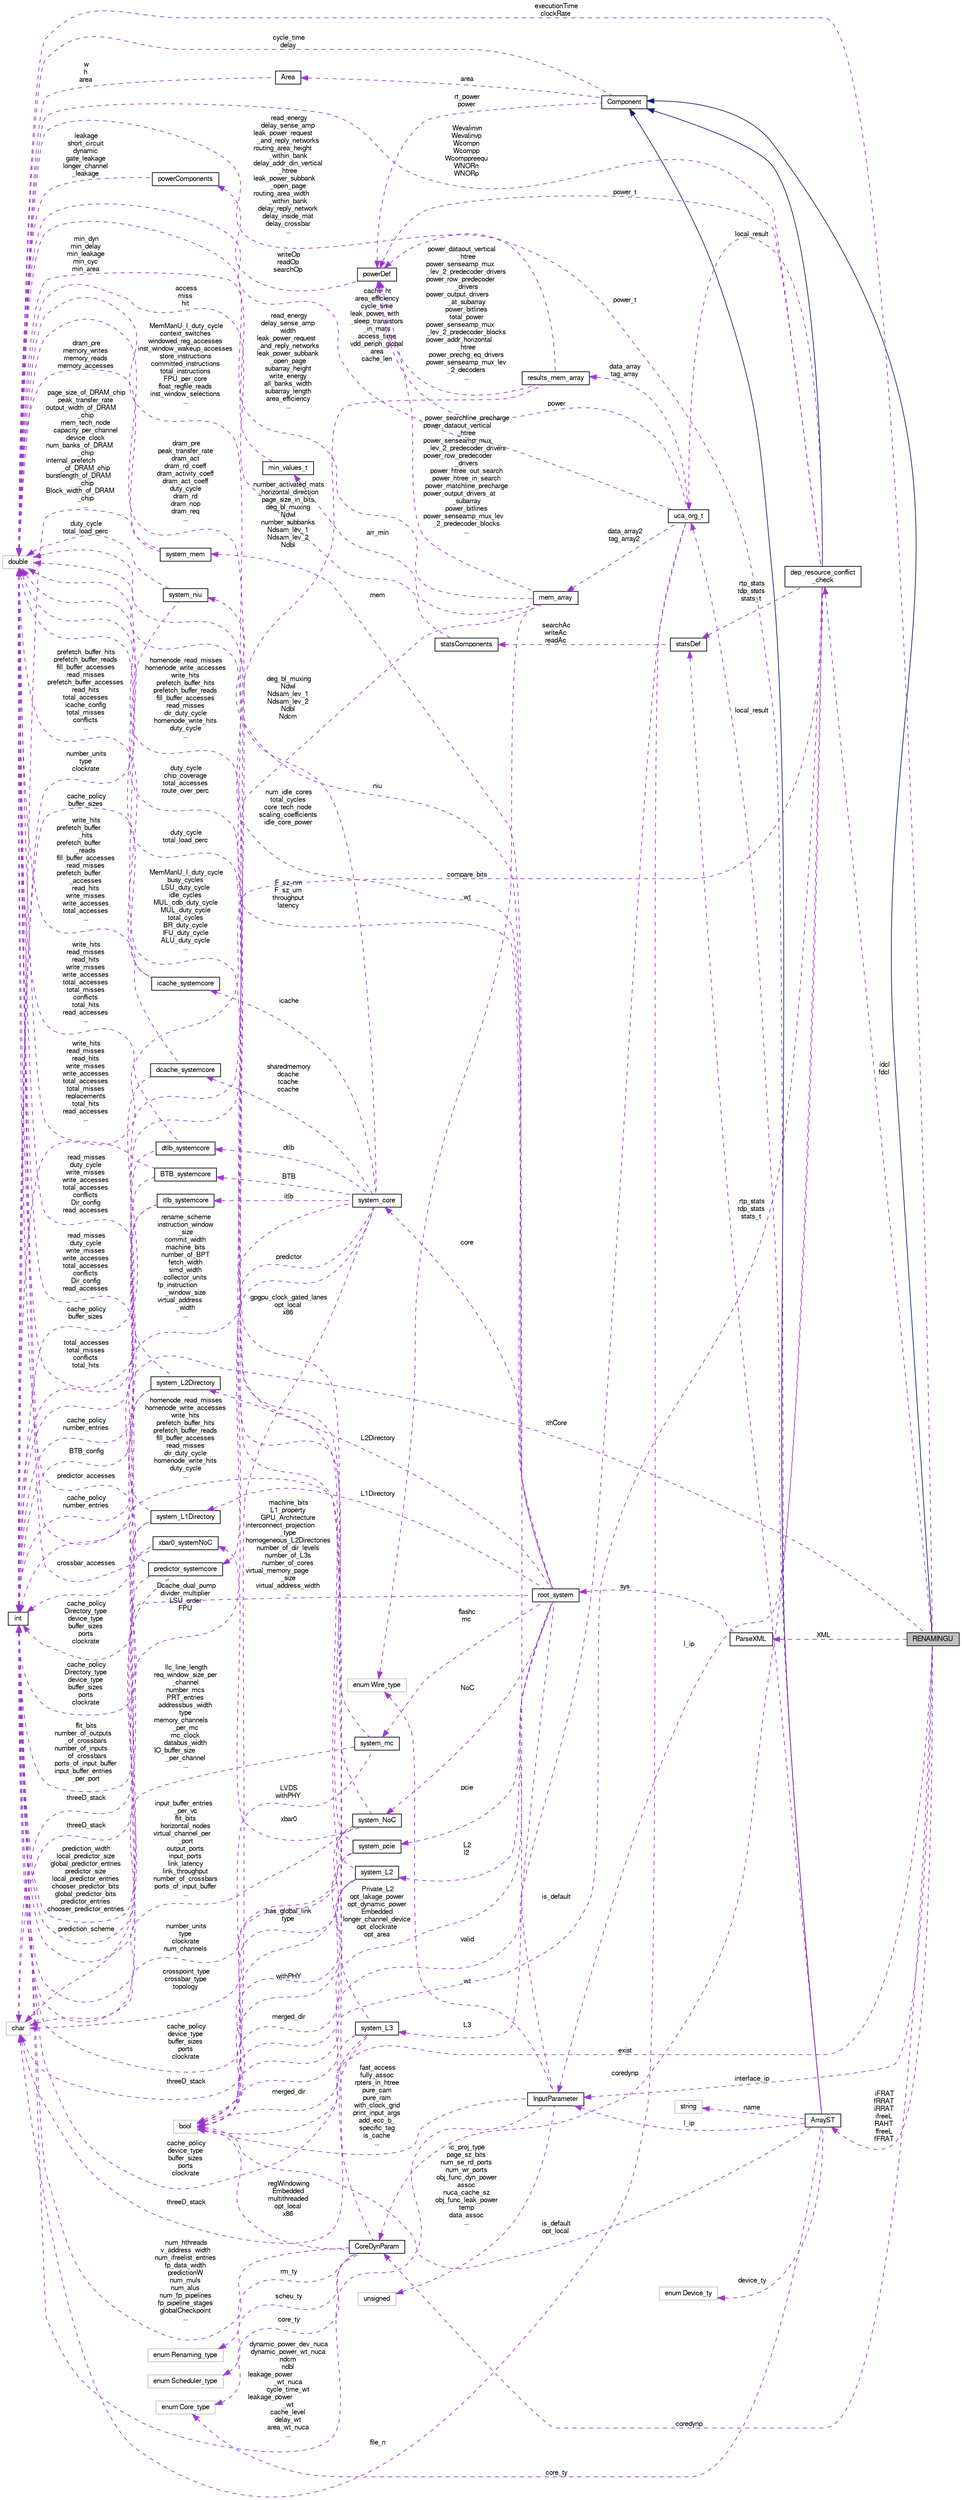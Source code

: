 digraph "RENAMINGU"
{
  bgcolor="transparent";
  edge [fontname="FreeSans",fontsize="10",labelfontname="FreeSans",labelfontsize="10"];
  node [fontname="FreeSans",fontsize="10",shape=record];
  rankdir="LR";
  Node2 [label="RENAMINGU",height=0.2,width=0.4,color="black", fillcolor="grey75", style="filled", fontcolor="black"];
  Node3 -> Node2 [dir="back",color="midnightblue",fontsize="10",style="solid",fontname="FreeSans"];
  Node3 [label="Component",height=0.2,width=0.4,color="black",URL="$classComponent.html"];
  Node4 -> Node3 [dir="back",color="darkorchid3",fontsize="10",style="dashed",label=" cycle_time\ndelay" ,fontname="FreeSans"];
  Node4 [label="double",height=0.2,width=0.4,color="grey75"];
  Node5 -> Node3 [dir="back",color="darkorchid3",fontsize="10",style="dashed",label=" rt_power\npower" ,fontname="FreeSans"];
  Node5 [label="powerDef",height=0.2,width=0.4,color="black",URL="$classpowerDef.html"];
  Node6 -> Node5 [dir="back",color="darkorchid3",fontsize="10",style="dashed",label=" writeOp\nreadOp\nsearchOp" ,fontname="FreeSans"];
  Node6 [label="powerComponents",height=0.2,width=0.4,color="black",URL="$classpowerComponents.html"];
  Node4 -> Node6 [dir="back",color="darkorchid3",fontsize="10",style="dashed",label=" leakage\nshort_circuit\ndynamic\ngate_leakage\nlonger_channel\l_leakage" ,fontname="FreeSans"];
  Node7 -> Node3 [dir="back",color="darkorchid3",fontsize="10",style="dashed",label=" area" ,fontname="FreeSans"];
  Node7 [label="Area",height=0.2,width=0.4,color="black",URL="$classArea.html"];
  Node4 -> Node7 [dir="back",color="darkorchid3",fontsize="10",style="dashed",label=" w\nh\narea" ,fontname="FreeSans"];
  Node4 -> Node2 [dir="back",color="darkorchid3",fontsize="10",style="dashed",label=" executionTime\nclockRate" ,fontname="FreeSans"];
  Node8 -> Node2 [dir="back",color="darkorchid3",fontsize="10",style="dashed",label=" iFRAT\nfRRAT\niRRAT\nifreeL\nRAHT\nffreeL\nfFRAT" ,fontname="FreeSans"];
  Node8 [label="ArrayST",height=0.2,width=0.4,color="black",URL="$classArrayST.html"];
  Node3 -> Node8 [dir="back",color="midnightblue",fontsize="10",style="solid",fontname="FreeSans"];
  Node9 -> Node8 [dir="back",color="darkorchid3",fontsize="10",style="dashed",label=" device_ty" ,fontname="FreeSans"];
  Node9 [label="enum Device_ty",height=0.2,width=0.4,color="grey75"];
  Node5 -> Node8 [dir="back",color="darkorchid3",fontsize="10",style="dashed",label=" power_t" ,fontname="FreeSans"];
  Node10 -> Node8 [dir="back",color="darkorchid3",fontsize="10",style="dashed",label=" local_result" ,fontname="FreeSans"];
  Node10 [label="uca_org_t",height=0.2,width=0.4,color="black",URL="$classuca__org__t.html"];
  Node4 -> Node10 [dir="back",color="darkorchid3",fontsize="10",style="dashed",label=" cache_ht\narea_efficiency\ncycle_time\nleak_power_with\l_sleep_transistors\l_in_mats\naccess_time\nvdd_periph_global\narea\ncache_len" ,fontname="FreeSans"];
  Node11 -> Node10 [dir="back",color="darkorchid3",fontsize="10",style="dashed",label=" file_n" ,fontname="FreeSans"];
  Node11 [label="char",height=0.2,width=0.4,color="grey75"];
  Node5 -> Node10 [dir="back",color="darkorchid3",fontsize="10",style="dashed",label=" power" ,fontname="FreeSans"];
  Node12 -> Node10 [dir="back",color="darkorchid3",fontsize="10",style="dashed",label=" data_array2\ntag_array2" ,fontname="FreeSans"];
  Node12 [label="mem_array",height=0.2,width=0.4,color="black",URL="$classmem__array.html"];
  Node4 -> Node12 [dir="back",color="darkorchid3",fontsize="10",style="dashed",label=" read_energy\ndelay_sense_amp\nwidth\nleak_power_request\l_and_reply_networks\nleak_power_subbank\l_open_page\nsubarray_height\nwrite_energy\nall_banks_width\nsubarray_length\narea_efficiency\n..." ,fontname="FreeSans"];
  Node13 -> Node12 [dir="back",color="darkorchid3",fontsize="10",style="dashed",label=" arr_min" ,fontname="FreeSans"];
  Node13 [label="min_values_t",height=0.2,width=0.4,color="black",URL="$classmin__values__t.html"];
  Node4 -> Node13 [dir="back",color="darkorchid3",fontsize="10",style="dashed",label=" min_dyn\nmin_delay\nmin_leakage\nmin_cyc\nmin_area" ,fontname="FreeSans"];
  Node5 -> Node12 [dir="back",color="darkorchid3",fontsize="10",style="dashed",label=" power_searchline_precharge\npower_dataout_vertical\l_htree\npower_senseamp_mux\l_lev_2_predecoder_drivers\npower_row_predecoder\l_drivers\npower_htree_out_search\npower_htree_in_search\npower_matchline_precharge\npower_output_drivers_at\l_subarray\npower_bitlines\npower_senseamp_mux_lev\l_2_predecoder_blocks\n..." ,fontname="FreeSans"];
  Node14 -> Node12 [dir="back",color="darkorchid3",fontsize="10",style="dashed",label=" deg_bl_muxing\nNdwl\nNdsam_lev_1\nNdsam_lev_2\nNdbl\nNdcm" ,fontname="FreeSans"];
  Node14 [label="int",height=0.2,width=0.4,color="black",URL="$classint.html"];
  Node15 -> Node12 [dir="back",color="darkorchid3",fontsize="10",style="dashed",label=" wt" ,fontname="FreeSans"];
  Node15 [label="enum Wire_type",height=0.2,width=0.4,color="grey75"];
  Node16 -> Node10 [dir="back",color="darkorchid3",fontsize="10",style="dashed",label=" data_array\ntag_array" ,fontname="FreeSans"];
  Node16 [label="results_mem_array",height=0.2,width=0.4,color="black",URL="$structresults__mem__array.html"];
  Node4 -> Node16 [dir="back",color="darkorchid3",fontsize="10",style="dashed",label=" read_energy\ndelay_sense_amp\nleak_power_request\l_and_reply_networks\nrouting_area_height\l_within_bank\ndelay_addr_din_vertical\l_htree\nleak_power_subbank\l_open_page\nrouting_area_width\l_within_bank\ndelay_reply_network\ndelay_inside_mat\ndelay_crossbar\n..." ,fontname="FreeSans"];
  Node5 -> Node16 [dir="back",color="darkorchid3",fontsize="10",style="dashed",label=" power_dataout_vertical\l_htree\npower_senseamp_mux\l_lev_2_predecoder_drivers\npower_row_predecoder\l_drivers\npower_output_drivers\l_at_subarray\npower_bitlines\ntotal_power\npower_senseamp_mux\l_lev_2_predecoder_blocks\npower_addr_horizontal\l_htree\npower_prechg_eq_drivers\npower_senseamp_mux_lev\l_2_decoders\n..." ,fontname="FreeSans"];
  Node14 -> Node16 [dir="back",color="darkorchid3",fontsize="10",style="dashed",label=" number_activated_mats\l_horizontal_direction\npage_size_in_bits\ndeg_bl_muxing\nNdwl\nnumber_subbanks\nNdsam_lev_1\nNdsam_lev_2\nNdbl" ,fontname="FreeSans"];
  Node17 -> Node10 [dir="back",color="darkorchid3",fontsize="10",style="dashed",label=" valid" ,fontname="FreeSans"];
  Node17 [label="bool",height=0.2,width=0.4,color="grey75"];
  Node18 -> Node8 [dir="back",color="darkorchid3",fontsize="10",style="dashed",label=" rtp_stats\ntdp_stats\nstats_t" ,fontname="FreeSans"];
  Node18 [label="statsDef",height=0.2,width=0.4,color="black",URL="$classstatsDef.html"];
  Node19 -> Node18 [dir="back",color="darkorchid3",fontsize="10",style="dashed",label=" searchAc\nwriteAc\nreadAc" ,fontname="FreeSans"];
  Node19 [label="statsComponents",height=0.2,width=0.4,color="black",URL="$classstatsComponents.html"];
  Node4 -> Node19 [dir="back",color="darkorchid3",fontsize="10",style="dashed",label=" access\nmiss\nhit" ,fontname="FreeSans"];
  Node17 -> Node8 [dir="back",color="darkorchid3",fontsize="10",style="dashed",label=" is_default\nopt_local" ,fontname="FreeSans"];
  Node20 -> Node8 [dir="back",color="darkorchid3",fontsize="10",style="dashed",label=" name" ,fontname="FreeSans"];
  Node20 [label="string",height=0.2,width=0.4,color="grey75"];
  Node21 -> Node8 [dir="back",color="darkorchid3",fontsize="10",style="dashed",label=" l_ip" ,fontname="FreeSans"];
  Node21 [label="InputParameter",height=0.2,width=0.4,color="black",URL="$classInputParameter.html"];
  Node4 -> Node21 [dir="back",color="darkorchid3",fontsize="10",style="dashed",label=" F_sz_nm\nF_sz_um\nthroughput\nlatency" ,fontname="FreeSans"];
  Node14 -> Node21 [dir="back",color="darkorchid3",fontsize="10",style="dashed",label=" dynamic_power_dev_nuca\ndynamic_power_wt_nuca\nndcm\nndbl\nleakage_power\l_wt_nuca\ncycle_time_wt\nleakage_power\l_wt\ncache_level\ndelay_wt\narea_wt_nuca\n..." ,fontname="FreeSans"];
  Node17 -> Node21 [dir="back",color="darkorchid3",fontsize="10",style="dashed",label=" fast_access\nfully_assoc\nrpters_in_htree\npure_cam\npure_ram\nwith_clock_grid\nprint_input_args\nadd_ecc_b_\nspecific_tag\nis_cache\n..." ,fontname="FreeSans"];
  Node15 -> Node21 [dir="back",color="darkorchid3",fontsize="10",style="dashed",label=" wt" ,fontname="FreeSans"];
  Node22 -> Node21 [dir="back",color="darkorchid3",fontsize="10",style="dashed",label=" ic_proj_type\npage_sz_bits\nnum_se_rd_ports\nnum_wr_ports\nobj_func_dyn_power\nassoc\nnuca_cache_sz\nobj_func_leak_power\ntemp\ndata_assoc\n..." ,fontname="FreeSans"];
  Node22 [label="unsigned",height=0.2,width=0.4,color="grey75"];
  Node23 -> Node8 [dir="back",color="darkorchid3",fontsize="10",style="dashed",label=" core_ty" ,fontname="FreeSans"];
  Node23 [label="enum Core_type",height=0.2,width=0.4,color="grey75"];
  Node24 -> Node2 [dir="back",color="darkorchid3",fontsize="10",style="dashed",label=" coredynp" ,fontname="FreeSans"];
  Node24 [label="CoreDynParam",height=0.2,width=0.4,color="black",URL="$classCoreDynParam.html"];
  Node4 -> Node24 [dir="back",color="darkorchid3",fontsize="10",style="dashed",label=" MemManU_I_duty_cycle\nbusy_cycles\nLSU_duty_cycle\nidle_cycles\nMUL_cdb_duty_cycle\nMUL_duty_cycle\ntotal_cycles\nBR_duty_cycle\nIFU_duty_cycle\nALU_duty_cycle\n..." ,fontname="FreeSans"];
  Node14 -> Node24 [dir="back",color="darkorchid3",fontsize="10",style="dashed",label=" num_hthreads\nv_address_width\nnum_ifreelist_entries\nfp_data_width\npredictionW\nnum_muls\nnum_alus\nnum_fp_pipelines\nfp_pipeline_stages\nglobalCheckpoint\n..." ,fontname="FreeSans"];
  Node25 -> Node24 [dir="back",color="darkorchid3",fontsize="10",style="dashed",label=" rm_ty" ,fontname="FreeSans"];
  Node25 [label="enum Renaming_type",height=0.2,width=0.4,color="grey75"];
  Node17 -> Node24 [dir="back",color="darkorchid3",fontsize="10",style="dashed",label=" regWindowing\nEmbedded\nmultithreaded\nopt_local\nx86" ,fontname="FreeSans"];
  Node26 -> Node24 [dir="back",color="darkorchid3",fontsize="10",style="dashed",label=" scheu_ty" ,fontname="FreeSans"];
  Node26 [label="enum Scheduler_type",height=0.2,width=0.4,color="grey75"];
  Node23 -> Node24 [dir="back",color="darkorchid3",fontsize="10",style="dashed",label=" core_ty" ,fontname="FreeSans"];
  Node14 -> Node2 [dir="back",color="darkorchid3",fontsize="10",style="dashed",label=" ithCore" ,fontname="FreeSans"];
  Node17 -> Node2 [dir="back",color="darkorchid3",fontsize="10",style="dashed",label=" exist" ,fontname="FreeSans"];
  Node21 -> Node2 [dir="back",color="darkorchid3",fontsize="10",style="dashed",label=" interface_ip" ,fontname="FreeSans"];
  Node27 -> Node2 [dir="back",color="darkorchid3",fontsize="10",style="dashed",label=" XML" ,fontname="FreeSans"];
  Node27 [label="ParseXML",height=0.2,width=0.4,color="black",URL="$classParseXML.html"];
  Node28 -> Node27 [dir="back",color="darkorchid3",fontsize="10",style="dashed",label=" sys" ,fontname="FreeSans"];
  Node28 [label="root_system",height=0.2,width=0.4,color="black",URL="$structroot__system.html"];
  Node29 -> Node28 [dir="back",color="darkorchid3",fontsize="10",style="dashed",label=" L2\nl2" ,fontname="FreeSans"];
  Node29 [label="system_L2",height=0.2,width=0.4,color="black",URL="$structsystem__L2.html"];
  Node4 -> Node29 [dir="back",color="darkorchid3",fontsize="10",style="dashed",label=" homenode_read_misses\nhomenode_write_accesses\nwrite_hits\nprefetch_buffer_hits\nprefetch_buffer_reads\nfill_buffer_accesses\nread_misses\ndir_duty_cycle\nhomenode_write_hits\nduty_cycle\n..." ,fontname="FreeSans"];
  Node11 -> Node29 [dir="back",color="darkorchid3",fontsize="10",style="dashed",label=" threeD_stack" ,fontname="FreeSans"];
  Node14 -> Node29 [dir="back",color="darkorchid3",fontsize="10",style="dashed",label=" cache_policy\ndevice_type\nbuffer_sizes\nports\nclockrate" ,fontname="FreeSans"];
  Node17 -> Node29 [dir="back",color="darkorchid3",fontsize="10",style="dashed",label=" merged_dir" ,fontname="FreeSans"];
  Node30 -> Node28 [dir="back",color="darkorchid3",fontsize="10",style="dashed",label=" L3" ,fontname="FreeSans"];
  Node30 [label="system_L3",height=0.2,width=0.4,color="black",URL="$structsystem__L3.html"];
  Node4 -> Node30 [dir="back",color="darkorchid3",fontsize="10",style="dashed",label=" homenode_read_misses\nhomenode_write_accesses\nwrite_hits\nprefetch_buffer_hits\nprefetch_buffer_reads\nfill_buffer_accesses\nread_misses\ndir_duty_cycle\nhomenode_write_hits\nduty_cycle\n..." ,fontname="FreeSans"];
  Node11 -> Node30 [dir="back",color="darkorchid3",fontsize="10",style="dashed",label=" threeD_stack" ,fontname="FreeSans"];
  Node14 -> Node30 [dir="back",color="darkorchid3",fontsize="10",style="dashed",label=" cache_policy\ndevice_type\nbuffer_sizes\nports\nclockrate" ,fontname="FreeSans"];
  Node17 -> Node30 [dir="back",color="darkorchid3",fontsize="10",style="dashed",label=" merged_dir" ,fontname="FreeSans"];
  Node4 -> Node28 [dir="back",color="darkorchid3",fontsize="10",style="dashed",label=" num_idle_cores\ntotal_cycles\ncore_tech_node\nscaling_coefficients\nidle_core_power" ,fontname="FreeSans"];
  Node31 -> Node28 [dir="back",color="darkorchid3",fontsize="10",style="dashed",label=" L2Directory" ,fontname="FreeSans"];
  Node31 [label="system_L2Directory",height=0.2,width=0.4,color="black",URL="$structsystem__L2Directory.html"];
  Node4 -> Node31 [dir="back",color="darkorchid3",fontsize="10",style="dashed",label=" read_misses\nduty_cycle\nwrite_misses\nwrite_accesses\ntotal_accesses\nconflicts\nDir_config\nread_accesses" ,fontname="FreeSans"];
  Node11 -> Node31 [dir="back",color="darkorchid3",fontsize="10",style="dashed",label=" threeD_stack" ,fontname="FreeSans"];
  Node14 -> Node31 [dir="back",color="darkorchid3",fontsize="10",style="dashed",label=" cache_policy\nDirectory_type\ndevice_type\nbuffer_sizes\nports\nclockrate" ,fontname="FreeSans"];
  Node32 -> Node28 [dir="back",color="darkorchid3",fontsize="10",style="dashed",label=" flashc\nmc" ,fontname="FreeSans"];
  Node32 [label="system_mc",height=0.2,width=0.4,color="black",URL="$structsystem__mc.html"];
  Node4 -> Node32 [dir="back",color="darkorchid3",fontsize="10",style="dashed",label=" dram_pre\npeak_transfer_rate\ndram_act\ndram_rd_coeff\ndram_activity_coeff\ndram_act_coeff\nduty_cycle\ndram_rd\ndram_nop\ndram_req\n..." ,fontname="FreeSans"];
  Node14 -> Node32 [dir="back",color="darkorchid3",fontsize="10",style="dashed",label=" llc_line_length\nreq_window_size_per\l_channel\nnumber_mcs\nPRT_entries\naddressbus_width\ntype\nmemory_channels\l_per_mc\nmc_clock\ndatabus_width\nIO_buffer_size\l_per_channel\n..." ,fontname="FreeSans"];
  Node17 -> Node32 [dir="back",color="darkorchid3",fontsize="10",style="dashed",label=" LVDS\nwithPHY" ,fontname="FreeSans"];
  Node33 -> Node28 [dir="back",color="darkorchid3",fontsize="10",style="dashed",label=" mem" ,fontname="FreeSans"];
  Node33 [label="system_mem",height=0.2,width=0.4,color="black",URL="$structsystem__mem.html"];
  Node4 -> Node33 [dir="back",color="darkorchid3",fontsize="10",style="dashed",label=" dram_pre\nmemory_writes\nmemory_reads\nmemory_accesses" ,fontname="FreeSans"];
  Node14 -> Node33 [dir="back",color="darkorchid3",fontsize="10",style="dashed",label=" page_size_of_DRAM_chip\npeak_transfer_rate\noutput_width_of_DRAM\l_chip\nmem_tech_node\ncapacity_per_channel\ndevice_clock\nnum_banks_of_DRAM\l_chip\ninternal_prefetch\l_of_DRAM_chip\nburstlength_of_DRAM\l_chip\nBlock_width_of_DRAM\l_chip\n..." ,fontname="FreeSans"];
  Node34 -> Node28 [dir="back",color="darkorchid3",fontsize="10",style="dashed",label=" L1Directory" ,fontname="FreeSans"];
  Node34 [label="system_L1Directory",height=0.2,width=0.4,color="black",URL="$structsystem__L1Directory.html"];
  Node4 -> Node34 [dir="back",color="darkorchid3",fontsize="10",style="dashed",label=" read_misses\nduty_cycle\nwrite_misses\nwrite_accesses\ntotal_accesses\nconflicts\nDir_config\nread_accesses" ,fontname="FreeSans"];
  Node11 -> Node34 [dir="back",color="darkorchid3",fontsize="10",style="dashed",label=" threeD_stack" ,fontname="FreeSans"];
  Node14 -> Node34 [dir="back",color="darkorchid3",fontsize="10",style="dashed",label=" cache_policy\nDirectory_type\ndevice_type\nbuffer_sizes\nports\nclockrate" ,fontname="FreeSans"];
  Node35 -> Node28 [dir="back",color="darkorchid3",fontsize="10",style="dashed",label=" niu" ,fontname="FreeSans"];
  Node35 [label="system_niu",height=0.2,width=0.4,color="black",URL="$structsystem__niu.html"];
  Node4 -> Node35 [dir="back",color="darkorchid3",fontsize="10",style="dashed",label=" duty_cycle\ntotal_load_perc" ,fontname="FreeSans"];
  Node14 -> Node35 [dir="back",color="darkorchid3",fontsize="10",style="dashed",label=" number_units\ntype\nclockrate" ,fontname="FreeSans"];
  Node36 -> Node28 [dir="back",color="darkorchid3",fontsize="10",style="dashed",label=" core" ,fontname="FreeSans"];
  Node36 [label="system_core",height=0.2,width=0.4,color="black",URL="$structsystem__core.html"];
  Node37 -> Node36 [dir="back",color="darkorchid3",fontsize="10",style="dashed",label=" predictor" ,fontname="FreeSans"];
  Node37 [label="predictor_systemcore",height=0.2,width=0.4,color="black",URL="$structpredictor__systemcore.html"];
  Node4 -> Node37 [dir="back",color="darkorchid3",fontsize="10",style="dashed",label=" predictor_accesses" ,fontname="FreeSans"];
  Node11 -> Node37 [dir="back",color="darkorchid3",fontsize="10",style="dashed",label=" prediction_scheme" ,fontname="FreeSans"];
  Node14 -> Node37 [dir="back",color="darkorchid3",fontsize="10",style="dashed",label=" prediction_width\nlocal_predictor_size\nglobal_predictor_entries\npredictor_size\nlocal_predictor_entries\nchooser_predictor_bits\nglobal_predictor_bits\npredictor_entries\nchooser_predictor_entries" ,fontname="FreeSans"];
  Node38 -> Node36 [dir="back",color="darkorchid3",fontsize="10",style="dashed",label=" BTB" ,fontname="FreeSans"];
  Node38 [label="BTB_systemcore",height=0.2,width=0.4,color="black",URL="$structBTB__systemcore.html"];
  Node4 -> Node38 [dir="back",color="darkorchid3",fontsize="10",style="dashed",label=" write_hits\nread_misses\nread_hits\nwrite_misses\nwrite_accesses\ntotal_accesses\ntotal_misses\nreplacements\ntotal_hits\nread_accesses\n..." ,fontname="FreeSans"];
  Node14 -> Node38 [dir="back",color="darkorchid3",fontsize="10",style="dashed",label=" BTB_config" ,fontname="FreeSans"];
  Node4 -> Node36 [dir="back",color="darkorchid3",fontsize="10",style="dashed",label=" MemManU_I_duty_cycle\ncontext_switches\nwindowed_reg_accesses\ninst_window_wakeup_accesses\nstore_instructions\ncommitted_instructions\ntotal_instructions\nFPU_per_core\nfloat_regfile_reads\ninst_window_selections\n..." ,fontname="FreeSans"];
  Node39 -> Node36 [dir="back",color="darkorchid3",fontsize="10",style="dashed",label=" itlb" ,fontname="FreeSans"];
  Node39 [label="itlb_systemcore",height=0.2,width=0.4,color="black",URL="$structitlb__systemcore.html"];
  Node4 -> Node39 [dir="back",color="darkorchid3",fontsize="10",style="dashed",label=" total_accesses\ntotal_misses\nconflicts\ntotal_hits" ,fontname="FreeSans"];
  Node14 -> Node39 [dir="back",color="darkorchid3",fontsize="10",style="dashed",label=" cache_policy\nnumber_entries" ,fontname="FreeSans"];
  Node40 -> Node36 [dir="back",color="darkorchid3",fontsize="10",style="dashed",label=" icache" ,fontname="FreeSans"];
  Node40 [label="icache_systemcore",height=0.2,width=0.4,color="black",URL="$structicache__systemcore.html"];
  Node4 -> Node40 [dir="back",color="darkorchid3",fontsize="10",style="dashed",label=" prefetch_buffer_hits\nprefetch_buffer_reads\nfill_buffer_accesses\nread_misses\nprefetch_buffer_accesses\nread_hits\ntotal_accesses\nicache_config\ntotal_misses\nconflicts\n..." ,fontname="FreeSans"];
  Node14 -> Node40 [dir="back",color="darkorchid3",fontsize="10",style="dashed",label=" cache_policy\nbuffer_sizes" ,fontname="FreeSans"];
  Node11 -> Node36 [dir="back",color="darkorchid3",fontsize="10",style="dashed",label=" Dcache_dual_pump\ndivider_multiplier\nLSU_order\nFPU" ,fontname="FreeSans"];
  Node14 -> Node36 [dir="back",color="darkorchid3",fontsize="10",style="dashed",label=" rename_scheme\ninstruction_window\l_size\ncommit_width\nmachine_bits\nnumber_of_BPT\nfetch_width\nsimd_width\ncollector_units\nfp_instruction\l_window_size\nvirtual_address\l_width\n..." ,fontname="FreeSans"];
  Node41 -> Node36 [dir="back",color="darkorchid3",fontsize="10",style="dashed",label=" sharedmemory\ndcache\ntcache\nccache" ,fontname="FreeSans"];
  Node41 [label="dcache_systemcore",height=0.2,width=0.4,color="black",URL="$structdcache__systemcore.html"];
  Node4 -> Node41 [dir="back",color="darkorchid3",fontsize="10",style="dashed",label=" write_hits\nprefetch_buffer\l_hits\nprefetch_buffer\l_reads\nfill_buffer_accesses\nread_misses\nprefetch_buffer\l_accesses\nread_hits\nwrite_misses\nwrite_accesses\ntotal_accesses\n..." ,fontname="FreeSans"];
  Node14 -> Node41 [dir="back",color="darkorchid3",fontsize="10",style="dashed",label=" cache_policy\nbuffer_sizes" ,fontname="FreeSans"];
  Node17 -> Node36 [dir="back",color="darkorchid3",fontsize="10",style="dashed",label=" gpgpu_clock_gated_lanes\nopt_local\nx86" ,fontname="FreeSans"];
  Node42 -> Node36 [dir="back",color="darkorchid3",fontsize="10",style="dashed",label=" dtlb" ,fontname="FreeSans"];
  Node42 [label="dtlb_systemcore",height=0.2,width=0.4,color="black",URL="$structdtlb__systemcore.html"];
  Node4 -> Node42 [dir="back",color="darkorchid3",fontsize="10",style="dashed",label=" write_hits\nread_misses\nread_hits\nwrite_misses\nwrite_accesses\ntotal_accesses\ntotal_misses\nconflicts\ntotal_hits\nread_accesses\n..." ,fontname="FreeSans"];
  Node14 -> Node42 [dir="back",color="darkorchid3",fontsize="10",style="dashed",label=" cache_policy\nnumber_entries" ,fontname="FreeSans"];
  Node14 -> Node28 [dir="back",color="darkorchid3",fontsize="10",style="dashed",label=" machine_bits\nL1_property\nGPU_Architecture\ninterconnect_projection\l_type\nhomogeneous_L2Directories\nnumber_of_dir_levels\nnumber_of_L3s\nnumber_of_cores\nvirtual_memory_page\l_size\nvirtual_address_width\n..." ,fontname="FreeSans"];
  Node17 -> Node28 [dir="back",color="darkorchid3",fontsize="10",style="dashed",label=" Private_L2\nopt_lakage_power\nopt_dynamic_power\nEmbedded\nlonger_channel_device\nopt_clockrate\nopt_area" ,fontname="FreeSans"];
  Node43 -> Node28 [dir="back",color="darkorchid3",fontsize="10",style="dashed",label=" NoC" ,fontname="FreeSans"];
  Node43 [label="system_NoC",height=0.2,width=0.4,color="black",URL="$structsystem__NoC.html"];
  Node4 -> Node43 [dir="back",color="darkorchid3",fontsize="10",style="dashed",label=" duty_cycle\nchip_coverage\ntotal_accesses\nroute_over_perc" ,fontname="FreeSans"];
  Node11 -> Node43 [dir="back",color="darkorchid3",fontsize="10",style="dashed",label=" crosspoint_type\ncrossbar_type\ntopology" ,fontname="FreeSans"];
  Node14 -> Node43 [dir="back",color="darkorchid3",fontsize="10",style="dashed",label=" input_buffer_entries\l_per_vc\nflit_bits\nhorizontal_nodes\nvirtual_channel_per\l_port\noutput_ports\ninput_ports\nlink_latency\nlink_throughput\nnumber_of_crossbars\nports_of_input_buffer\n..." ,fontname="FreeSans"];
  Node17 -> Node43 [dir="back",color="darkorchid3",fontsize="10",style="dashed",label=" has_global_link\ntype" ,fontname="FreeSans"];
  Node44 -> Node43 [dir="back",color="darkorchid3",fontsize="10",style="dashed",label=" xbar0" ,fontname="FreeSans"];
  Node44 [label="xbar0_systemNoC",height=0.2,width=0.4,color="black",URL="$structxbar0__systemNoC.html"];
  Node4 -> Node44 [dir="back",color="darkorchid3",fontsize="10",style="dashed",label=" crossbar_accesses" ,fontname="FreeSans"];
  Node14 -> Node44 [dir="back",color="darkorchid3",fontsize="10",style="dashed",label=" flit_bits\nnumber_of_outputs\l_of_crossbars\nnumber_of_inputs\l_of_crossbars\nports_of_input_buffer\ninput_buffer_entries\l_per_port" ,fontname="FreeSans"];
  Node45 -> Node28 [dir="back",color="darkorchid3",fontsize="10",style="dashed",label=" pcie" ,fontname="FreeSans"];
  Node45 [label="system_pcie",height=0.2,width=0.4,color="black",URL="$structsystem__pcie.html"];
  Node4 -> Node45 [dir="back",color="darkorchid3",fontsize="10",style="dashed",label=" duty_cycle\ntotal_load_perc" ,fontname="FreeSans"];
  Node14 -> Node45 [dir="back",color="darkorchid3",fontsize="10",style="dashed",label=" number_units\ntype\nclockrate\nnum_channels" ,fontname="FreeSans"];
  Node17 -> Node45 [dir="back",color="darkorchid3",fontsize="10",style="dashed",label=" withPHY" ,fontname="FreeSans"];
  Node46 -> Node2 [dir="back",color="darkorchid3",fontsize="10",style="dashed",label=" idcl\nfdcl" ,fontname="FreeSans"];
  Node46 [label="dep_resource_conflict\l_check",height=0.2,width=0.4,color="black",URL="$classdep__resource__conflict__check.html"];
  Node3 -> Node46 [dir="back",color="midnightblue",fontsize="10",style="solid",fontname="FreeSans"];
  Node4 -> Node46 [dir="back",color="darkorchid3",fontsize="10",style="dashed",label=" Wevalinvn\nWevalinvp\nWcompn\nWcompp\nWcomppreequ\nWNORn\nWNORp" ,fontname="FreeSans"];
  Node24 -> Node46 [dir="back",color="darkorchid3",fontsize="10",style="dashed",label=" coredynp" ,fontname="FreeSans"];
  Node5 -> Node46 [dir="back",color="darkorchid3",fontsize="10",style="dashed",label=" power_t" ,fontname="FreeSans"];
  Node10 -> Node46 [dir="back",color="darkorchid3",fontsize="10",style="dashed",label=" local_result" ,fontname="FreeSans"];
  Node18 -> Node46 [dir="back",color="darkorchid3",fontsize="10",style="dashed",label=" rtp_stats\ntdp_stats\nstats_t" ,fontname="FreeSans"];
  Node14 -> Node46 [dir="back",color="darkorchid3",fontsize="10",style="dashed",label=" compare_bits" ,fontname="FreeSans"];
  Node17 -> Node46 [dir="back",color="darkorchid3",fontsize="10",style="dashed",label=" is_default" ,fontname="FreeSans"];
  Node21 -> Node46 [dir="back",color="darkorchid3",fontsize="10",style="dashed",label=" l_ip" ,fontname="FreeSans"];
}
